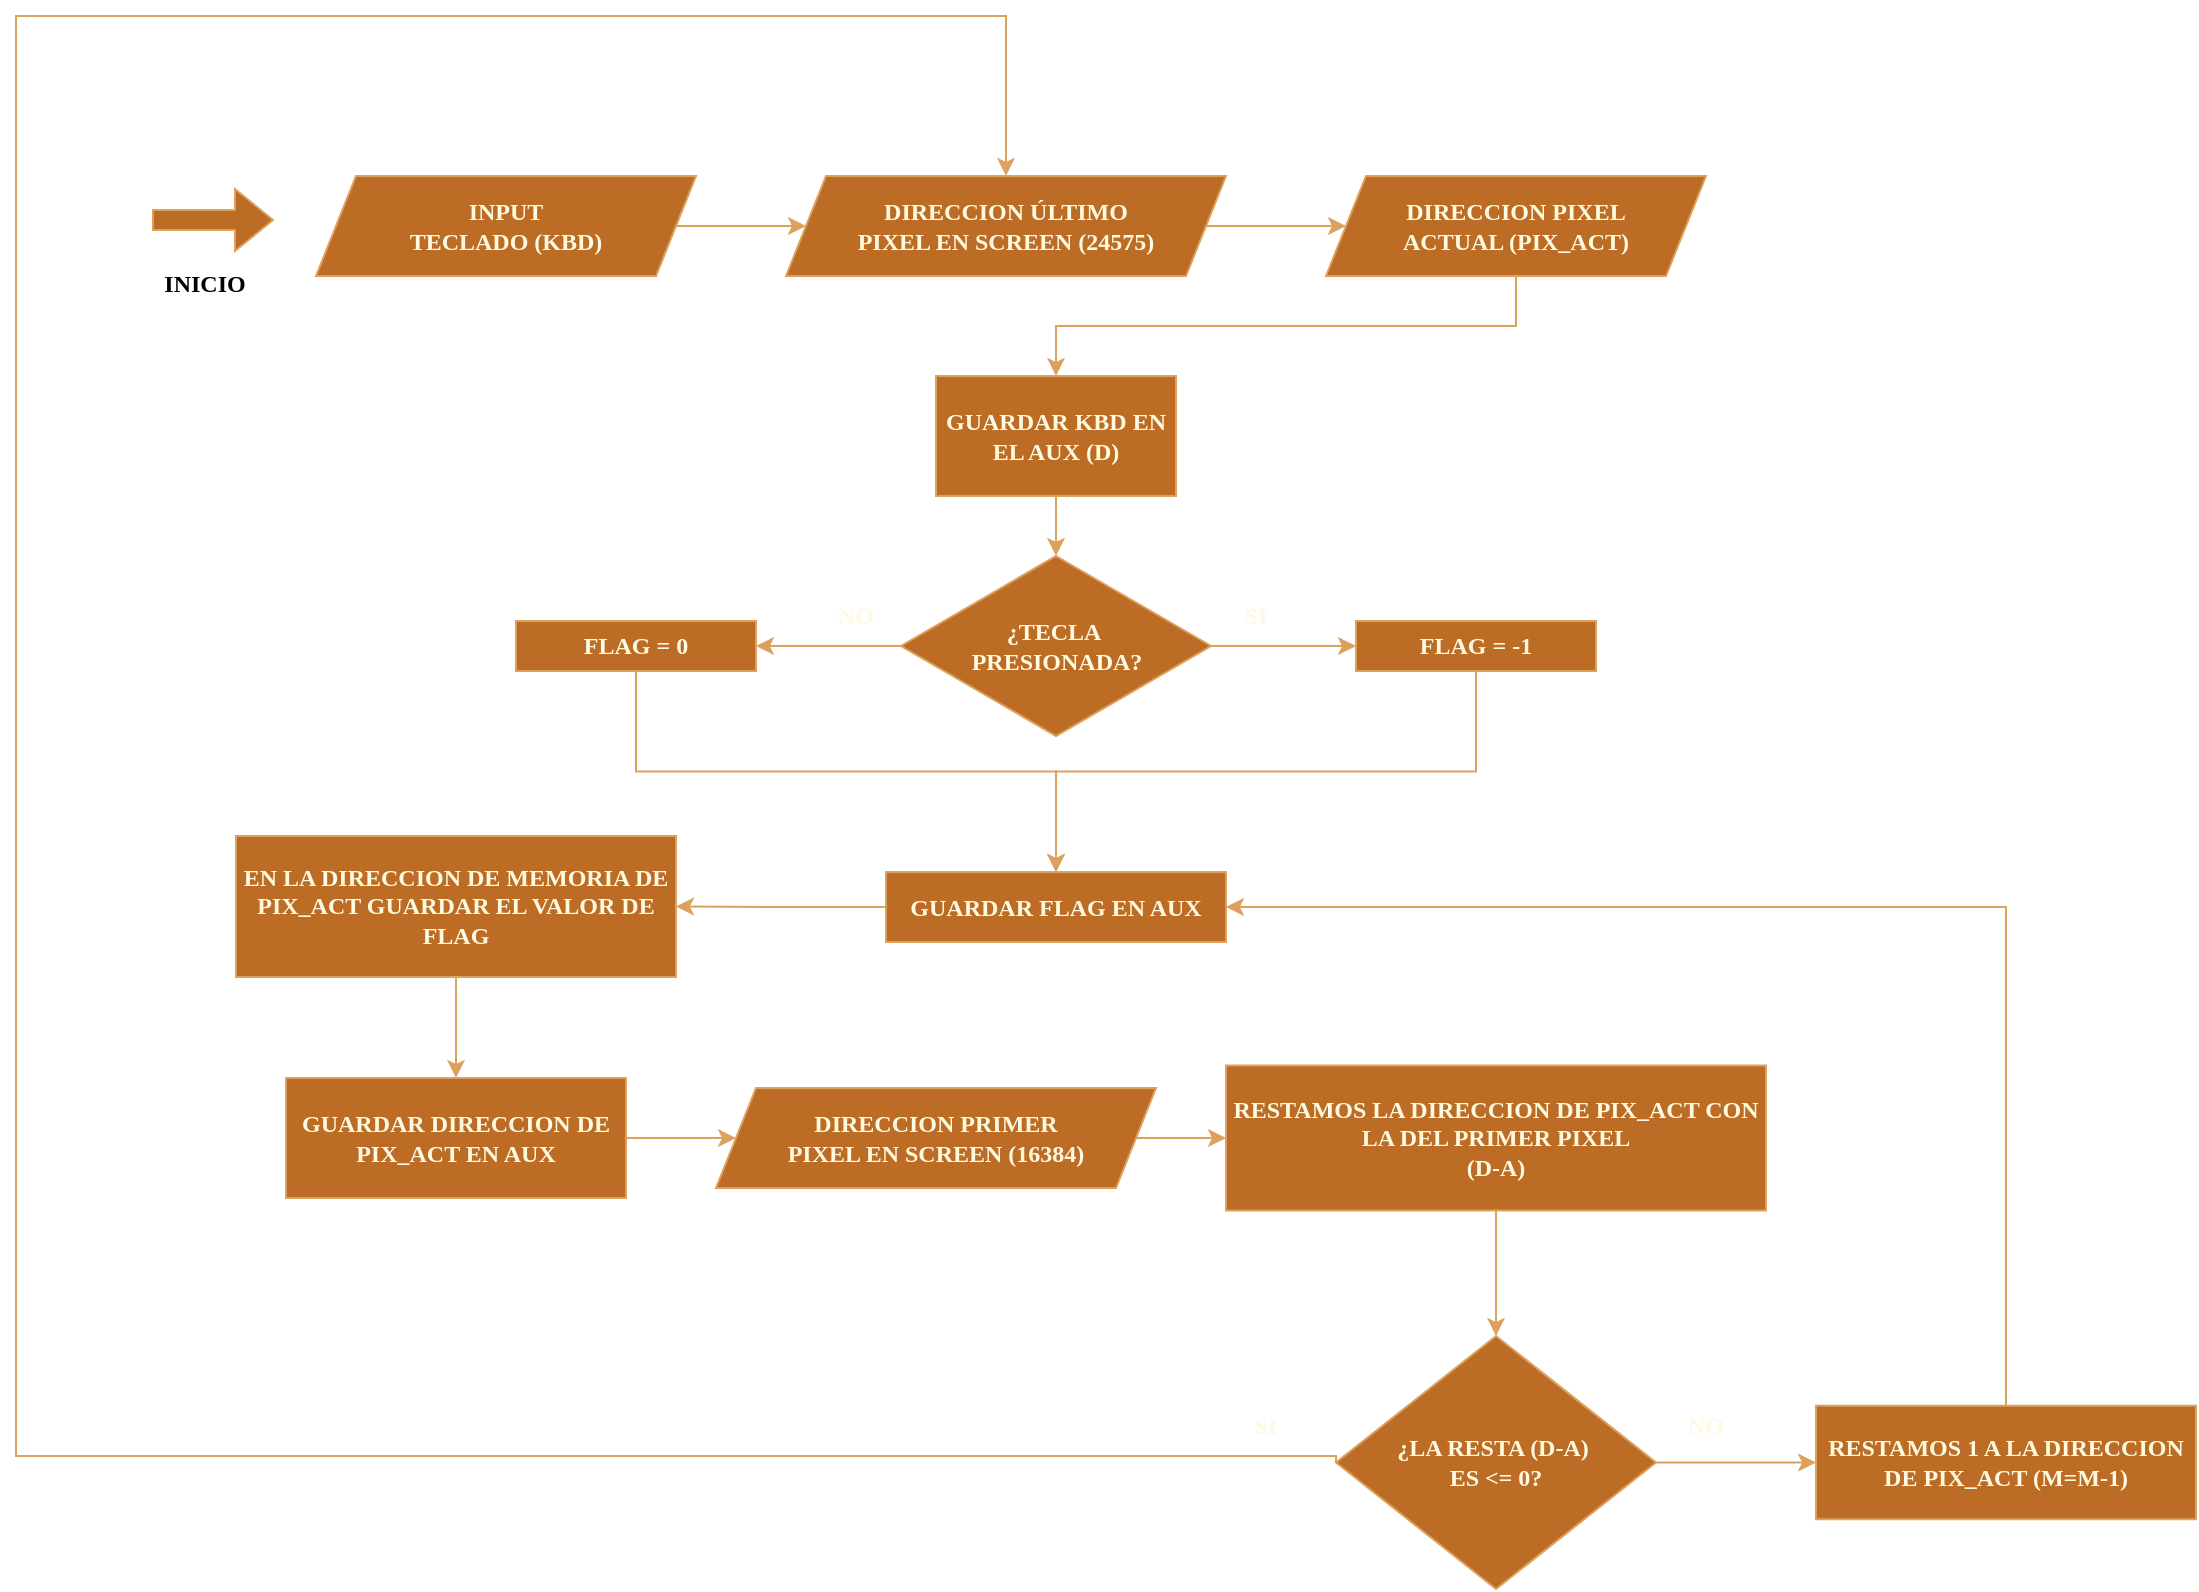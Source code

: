 <mxfile version="24.7.16">
  <diagram id="C5RBs43oDa-KdzZeNtuy" name="Page-1">
    <mxGraphModel dx="1925" dy="1205" grid="0" gridSize="10" guides="1" tooltips="1" connect="1" arrows="1" fold="1" page="0" pageScale="1" pageWidth="827" pageHeight="1169" background="#FFFFFF" math="0" shadow="0">
      <root>
        <mxCell id="WIyWlLk6GJQsqaUBKTNV-0" />
        <mxCell id="WIyWlLk6GJQsqaUBKTNV-1" parent="WIyWlLk6GJQsqaUBKTNV-0" />
        <mxCell id="tv2J-FE0nnP710K55CML-6" style="edgeStyle=orthogonalEdgeStyle;rounded=0;orthogonalLoop=1;jettySize=auto;html=1;exitX=1;exitY=0.5;exitDx=0;exitDy=0;labelBackgroundColor=none;strokeColor=#DDA15E;fontColor=default;" edge="1" parent="WIyWlLk6GJQsqaUBKTNV-1" source="tv2J-FE0nnP710K55CML-1" target="tv2J-FE0nnP710K55CML-3">
          <mxGeometry relative="1" as="geometry" />
        </mxCell>
        <mxCell id="tv2J-FE0nnP710K55CML-1" value="INPUT&lt;div&gt;TECLADO (KBD)&lt;/div&gt;" style="shape=parallelogram;perimeter=parallelogramPerimeter;whiteSpace=wrap;html=1;fixedSize=1;fontStyle=1;fontFamily=Verdana;labelBackgroundColor=none;fillColor=#BC6C25;strokeColor=#DDA15E;fontColor=#FEFAE0;" vertex="1" parent="WIyWlLk6GJQsqaUBKTNV-1">
          <mxGeometry x="-63" width="190" height="50" as="geometry" />
        </mxCell>
        <mxCell id="tv2J-FE0nnP710K55CML-8" style="edgeStyle=orthogonalEdgeStyle;rounded=0;orthogonalLoop=1;jettySize=auto;html=1;exitX=1;exitY=0.5;exitDx=0;exitDy=0;entryX=0;entryY=0.5;entryDx=0;entryDy=0;labelBackgroundColor=none;strokeColor=#DDA15E;fontColor=default;" edge="1" parent="WIyWlLk6GJQsqaUBKTNV-1" source="tv2J-FE0nnP710K55CML-3" target="tv2J-FE0nnP710K55CML-7">
          <mxGeometry relative="1" as="geometry" />
        </mxCell>
        <mxCell id="tv2J-FE0nnP710K55CML-3" value="DIRECCION ÚLTIMO&lt;div&gt;PIXEL EN SCREEN (24575)&lt;/div&gt;" style="shape=parallelogram;perimeter=parallelogramPerimeter;whiteSpace=wrap;html=1;fixedSize=1;fontStyle=1;fontFamily=Verdana;labelBackgroundColor=none;fillColor=#BC6C25;strokeColor=#DDA15E;fontColor=#FEFAE0;" vertex="1" parent="WIyWlLk6GJQsqaUBKTNV-1">
          <mxGeometry x="172" width="220" height="50" as="geometry" />
        </mxCell>
        <mxCell id="tv2J-FE0nnP710K55CML-10" value="" style="edgeStyle=orthogonalEdgeStyle;rounded=0;orthogonalLoop=1;jettySize=auto;html=1;exitX=0.5;exitY=1;exitDx=0;exitDy=0;labelBackgroundColor=none;strokeColor=#DDA15E;fontColor=default;" edge="1" parent="WIyWlLk6GJQsqaUBKTNV-1" source="tv2J-FE0nnP710K55CML-7" target="tv2J-FE0nnP710K55CML-9">
          <mxGeometry relative="1" as="geometry" />
        </mxCell>
        <mxCell id="tv2J-FE0nnP710K55CML-7" value="DIRECCION PIXEL&lt;div&gt;ACTUAL (PIX_ACT)&lt;/div&gt;" style="shape=parallelogram;perimeter=parallelogramPerimeter;whiteSpace=wrap;html=1;fixedSize=1;fontStyle=1;fontFamily=Verdana;labelBackgroundColor=none;fillColor=#BC6C25;strokeColor=#DDA15E;fontColor=#FEFAE0;" vertex="1" parent="WIyWlLk6GJQsqaUBKTNV-1">
          <mxGeometry x="442" width="190" height="50" as="geometry" />
        </mxCell>
        <mxCell id="tv2J-FE0nnP710K55CML-12" value="" style="edgeStyle=orthogonalEdgeStyle;rounded=0;orthogonalLoop=1;jettySize=auto;html=1;labelBackgroundColor=none;strokeColor=#DDA15E;fontColor=default;" edge="1" parent="WIyWlLk6GJQsqaUBKTNV-1" source="tv2J-FE0nnP710K55CML-9" target="tv2J-FE0nnP710K55CML-11">
          <mxGeometry relative="1" as="geometry" />
        </mxCell>
        <mxCell id="tv2J-FE0nnP710K55CML-9" value="GUARDAR KBD EN EL AUX (D)" style="whiteSpace=wrap;html=1;fontFamily=Verdana;fontStyle=1;labelBackgroundColor=none;fillColor=#BC6C25;strokeColor=#DDA15E;fontColor=#FEFAE0;" vertex="1" parent="WIyWlLk6GJQsqaUBKTNV-1">
          <mxGeometry x="247" y="100" width="120" height="60" as="geometry" />
        </mxCell>
        <mxCell id="tv2J-FE0nnP710K55CML-14" value="" style="edgeStyle=orthogonalEdgeStyle;rounded=0;orthogonalLoop=1;jettySize=auto;html=1;labelBackgroundColor=none;strokeColor=#DDA15E;fontColor=default;" edge="1" parent="WIyWlLk6GJQsqaUBKTNV-1" source="tv2J-FE0nnP710K55CML-11" target="tv2J-FE0nnP710K55CML-13">
          <mxGeometry relative="1" as="geometry" />
        </mxCell>
        <mxCell id="tv2J-FE0nnP710K55CML-17" value="" style="edgeStyle=orthogonalEdgeStyle;rounded=0;orthogonalLoop=1;jettySize=auto;html=1;labelBackgroundColor=none;strokeColor=#DDA15E;fontColor=default;" edge="1" parent="WIyWlLk6GJQsqaUBKTNV-1" source="tv2J-FE0nnP710K55CML-11" target="tv2J-FE0nnP710K55CML-16">
          <mxGeometry relative="1" as="geometry" />
        </mxCell>
        <mxCell id="tv2J-FE0nnP710K55CML-11" value="¿TECLA&amp;nbsp;&lt;div&gt;PRESIONADA?&lt;/div&gt;" style="rhombus;whiteSpace=wrap;html=1;fontFamily=Verdana;fontStyle=1;labelBackgroundColor=none;fillColor=#BC6C25;strokeColor=#DDA15E;fontColor=#FEFAE0;" vertex="1" parent="WIyWlLk6GJQsqaUBKTNV-1">
          <mxGeometry x="229.5" y="190" width="155" height="90" as="geometry" />
        </mxCell>
        <mxCell id="tv2J-FE0nnP710K55CML-23" style="edgeStyle=orthogonalEdgeStyle;rounded=0;orthogonalLoop=1;jettySize=auto;html=1;exitX=0.5;exitY=1;exitDx=0;exitDy=0;labelBackgroundColor=none;strokeColor=#DDA15E;fontColor=default;" edge="1" parent="WIyWlLk6GJQsqaUBKTNV-1" source="tv2J-FE0nnP710K55CML-13" target="tv2J-FE0nnP710K55CML-20">
          <mxGeometry relative="1" as="geometry" />
        </mxCell>
        <mxCell id="tv2J-FE0nnP710K55CML-13" value="FLAG = -1" style="whiteSpace=wrap;html=1;fontFamily=Verdana;fontStyle=1;labelBackgroundColor=none;fillColor=#BC6C25;strokeColor=#DDA15E;fontColor=#FEFAE0;" vertex="1" parent="WIyWlLk6GJQsqaUBKTNV-1">
          <mxGeometry x="457" y="222.5" width="120" height="25" as="geometry" />
        </mxCell>
        <mxCell id="tv2J-FE0nnP710K55CML-15" value="&lt;b&gt;&lt;font face=&quot;Verdana&quot;&gt;SI&lt;/font&gt;&lt;/b&gt;" style="text;strokeColor=none;align=center;fillColor=none;html=1;verticalAlign=middle;whiteSpace=wrap;rounded=0;labelBackgroundColor=none;fontColor=#FEFAE0;" vertex="1" parent="WIyWlLk6GJQsqaUBKTNV-1">
          <mxGeometry x="377" y="205" width="60" height="30" as="geometry" />
        </mxCell>
        <mxCell id="tv2J-FE0nnP710K55CML-21" style="edgeStyle=orthogonalEdgeStyle;rounded=0;orthogonalLoop=1;jettySize=auto;html=1;exitX=0.5;exitY=1;exitDx=0;exitDy=0;entryX=0.5;entryY=0;entryDx=0;entryDy=0;labelBackgroundColor=none;strokeColor=#DDA15E;fontColor=default;" edge="1" parent="WIyWlLk6GJQsqaUBKTNV-1" source="tv2J-FE0nnP710K55CML-16" target="tv2J-FE0nnP710K55CML-20">
          <mxGeometry relative="1" as="geometry" />
        </mxCell>
        <mxCell id="tv2J-FE0nnP710K55CML-16" value="FLAG = 0" style="whiteSpace=wrap;html=1;fontFamily=Verdana;fontStyle=1;labelBackgroundColor=none;fillColor=#BC6C25;strokeColor=#DDA15E;fontColor=#FEFAE0;" vertex="1" parent="WIyWlLk6GJQsqaUBKTNV-1">
          <mxGeometry x="37" y="222.5" width="120" height="25" as="geometry" />
        </mxCell>
        <mxCell id="tv2J-FE0nnP710K55CML-18" value="&lt;b&gt;&lt;font face=&quot;Verdana&quot;&gt;NO&lt;/font&gt;&lt;/b&gt;" style="text;strokeColor=none;align=center;fillColor=none;html=1;verticalAlign=middle;whiteSpace=wrap;rounded=0;labelBackgroundColor=none;fontColor=#FEFAE0;" vertex="1" parent="WIyWlLk6GJQsqaUBKTNV-1">
          <mxGeometry x="177" y="205" width="60" height="30" as="geometry" />
        </mxCell>
        <mxCell id="tv2J-FE0nnP710K55CML-25" value="" style="edgeStyle=orthogonalEdgeStyle;rounded=0;orthogonalLoop=1;jettySize=auto;html=1;entryX=1;entryY=0.5;entryDx=0;entryDy=0;labelBackgroundColor=none;strokeColor=#DDA15E;fontColor=default;" edge="1" parent="WIyWlLk6GJQsqaUBKTNV-1" source="tv2J-FE0nnP710K55CML-20" target="tv2J-FE0nnP710K55CML-24">
          <mxGeometry relative="1" as="geometry" />
        </mxCell>
        <mxCell id="tv2J-FE0nnP710K55CML-20" value="GUARDAR FLAG EN AUX" style="whiteSpace=wrap;html=1;fontFamily=Verdana;fontStyle=1;labelBackgroundColor=none;fillColor=#BC6C25;strokeColor=#DDA15E;fontColor=#FEFAE0;" vertex="1" parent="WIyWlLk6GJQsqaUBKTNV-1">
          <mxGeometry x="222" y="348" width="170" height="35" as="geometry" />
        </mxCell>
        <mxCell id="tv2J-FE0nnP710K55CML-27" value="" style="edgeStyle=orthogonalEdgeStyle;rounded=0;orthogonalLoop=1;jettySize=auto;html=1;exitX=0.5;exitY=1;exitDx=0;exitDy=0;labelBackgroundColor=none;strokeColor=#DDA15E;fontColor=default;" edge="1" parent="WIyWlLk6GJQsqaUBKTNV-1" source="tv2J-FE0nnP710K55CML-24" target="tv2J-FE0nnP710K55CML-26">
          <mxGeometry relative="1" as="geometry" />
        </mxCell>
        <mxCell id="tv2J-FE0nnP710K55CML-24" value="EN LA DIRECCION DE MEMORIA DE PIX_ACT GUARDAR EL VALOR DE FLAG" style="whiteSpace=wrap;html=1;fontFamily=Verdana;fontStyle=1;labelBackgroundColor=none;fillColor=#BC6C25;strokeColor=#DDA15E;fontColor=#FEFAE0;" vertex="1" parent="WIyWlLk6GJQsqaUBKTNV-1">
          <mxGeometry x="-103" y="330" width="220" height="70.5" as="geometry" />
        </mxCell>
        <mxCell id="tv2J-FE0nnP710K55CML-30" style="edgeStyle=orthogonalEdgeStyle;rounded=0;orthogonalLoop=1;jettySize=auto;html=1;exitX=1;exitY=0.5;exitDx=0;exitDy=0;entryX=0;entryY=0.5;entryDx=0;entryDy=0;labelBackgroundColor=none;strokeColor=#DDA15E;fontColor=default;" edge="1" parent="WIyWlLk6GJQsqaUBKTNV-1" source="tv2J-FE0nnP710K55CML-26" target="tv2J-FE0nnP710K55CML-29">
          <mxGeometry relative="1" as="geometry" />
        </mxCell>
        <mxCell id="tv2J-FE0nnP710K55CML-26" value="GUARDAR DIRECCION DE PIX_ACT EN AUX" style="whiteSpace=wrap;html=1;fontFamily=Verdana;fontStyle=1;labelBackgroundColor=none;fillColor=#BC6C25;strokeColor=#DDA15E;fontColor=#FEFAE0;" vertex="1" parent="WIyWlLk6GJQsqaUBKTNV-1">
          <mxGeometry x="-78" y="451" width="170" height="60" as="geometry" />
        </mxCell>
        <mxCell id="tv2J-FE0nnP710K55CML-32" value="" style="edgeStyle=orthogonalEdgeStyle;rounded=0;orthogonalLoop=1;jettySize=auto;html=1;exitX=1;exitY=0.5;exitDx=0;exitDy=0;labelBackgroundColor=none;strokeColor=#DDA15E;fontColor=default;" edge="1" parent="WIyWlLk6GJQsqaUBKTNV-1" source="tv2J-FE0nnP710K55CML-29" target="tv2J-FE0nnP710K55CML-31">
          <mxGeometry relative="1" as="geometry" />
        </mxCell>
        <mxCell id="tv2J-FE0nnP710K55CML-29" value="DIRECCION PRIMER&lt;div&gt;PIXEL EN SCREEN (16384)&lt;/div&gt;" style="shape=parallelogram;perimeter=parallelogramPerimeter;whiteSpace=wrap;html=1;fixedSize=1;fontStyle=1;fontFamily=Verdana;labelBackgroundColor=none;fillColor=#BC6C25;strokeColor=#DDA15E;fontColor=#FEFAE0;" vertex="1" parent="WIyWlLk6GJQsqaUBKTNV-1">
          <mxGeometry x="137" y="456" width="220" height="50" as="geometry" />
        </mxCell>
        <mxCell id="tv2J-FE0nnP710K55CML-34" value="" style="edgeStyle=orthogonalEdgeStyle;rounded=0;orthogonalLoop=1;jettySize=auto;html=1;labelBackgroundColor=none;strokeColor=#DDA15E;fontColor=default;" edge="1" parent="WIyWlLk6GJQsqaUBKTNV-1" source="tv2J-FE0nnP710K55CML-31" target="tv2J-FE0nnP710K55CML-33">
          <mxGeometry relative="1" as="geometry" />
        </mxCell>
        <mxCell id="tv2J-FE0nnP710K55CML-31" value="RESTAMOS LA DIRECCION DE PIX_ACT CON LA DEL PRIMER PIXEL&lt;div&gt;(D-A)&lt;/div&gt;" style="whiteSpace=wrap;html=1;fontFamily=Verdana;fontStyle=1;labelBackgroundColor=none;fillColor=#BC6C25;strokeColor=#DDA15E;fontColor=#FEFAE0;" vertex="1" parent="WIyWlLk6GJQsqaUBKTNV-1">
          <mxGeometry x="392" y="444.75" width="270" height="72.5" as="geometry" />
        </mxCell>
        <mxCell id="tv2J-FE0nnP710K55CML-41" value="" style="edgeStyle=orthogonalEdgeStyle;rounded=0;orthogonalLoop=1;jettySize=auto;html=1;labelBackgroundColor=none;strokeColor=#DDA15E;fontColor=default;" edge="1" parent="WIyWlLk6GJQsqaUBKTNV-1" source="tv2J-FE0nnP710K55CML-33" target="tv2J-FE0nnP710K55CML-40">
          <mxGeometry relative="1" as="geometry" />
        </mxCell>
        <mxCell id="tv2J-FE0nnP710K55CML-43" style="edgeStyle=orthogonalEdgeStyle;rounded=0;orthogonalLoop=1;jettySize=auto;html=1;exitX=0;exitY=0.5;exitDx=0;exitDy=0;entryX=0.5;entryY=0;entryDx=0;entryDy=0;labelBackgroundColor=none;strokeColor=#DDA15E;fontColor=default;" edge="1" parent="WIyWlLk6GJQsqaUBKTNV-1" source="tv2J-FE0nnP710K55CML-33" target="tv2J-FE0nnP710K55CML-3">
          <mxGeometry relative="1" as="geometry">
            <mxPoint x="307" y="-80" as="targetPoint" />
            <Array as="points">
              <mxPoint x="447" y="640" />
              <mxPoint x="-213" y="640" />
              <mxPoint x="-213" y="-80" />
              <mxPoint x="282" y="-80" />
            </Array>
          </mxGeometry>
        </mxCell>
        <mxCell id="tv2J-FE0nnP710K55CML-33" value="¿LA RESTA (D-A)&amp;nbsp;&lt;div&gt;ES &amp;lt;= 0?&lt;/div&gt;" style="rhombus;whiteSpace=wrap;html=1;fontFamily=Verdana;fontStyle=1;labelBackgroundColor=none;fillColor=#BC6C25;strokeColor=#DDA15E;fontColor=#FEFAE0;" vertex="1" parent="WIyWlLk6GJQsqaUBKTNV-1">
          <mxGeometry x="447" y="580" width="160" height="126.5" as="geometry" />
        </mxCell>
        <mxCell id="tv2J-FE0nnP710K55CML-39" value="&lt;b&gt;&lt;font face=&quot;Verdana&quot;&gt;NO&lt;/font&gt;&lt;/b&gt;" style="text;strokeColor=none;align=center;fillColor=none;html=1;verticalAlign=middle;whiteSpace=wrap;rounded=0;labelBackgroundColor=none;fontColor=#FEFAE0;" vertex="1" parent="WIyWlLk6GJQsqaUBKTNV-1">
          <mxGeometry x="602" y="610" width="60" height="30" as="geometry" />
        </mxCell>
        <mxCell id="tv2J-FE0nnP710K55CML-42" style="edgeStyle=orthogonalEdgeStyle;rounded=0;orthogonalLoop=1;jettySize=auto;html=1;exitX=0.5;exitY=0;exitDx=0;exitDy=0;entryX=1;entryY=0.5;entryDx=0;entryDy=0;labelBackgroundColor=none;strokeColor=#DDA15E;fontColor=default;" edge="1" parent="WIyWlLk6GJQsqaUBKTNV-1" source="tv2J-FE0nnP710K55CML-40" target="tv2J-FE0nnP710K55CML-20">
          <mxGeometry relative="1" as="geometry">
            <mxPoint x="782" y="350" as="targetPoint" />
            <Array as="points">
              <mxPoint x="782" y="366" />
            </Array>
          </mxGeometry>
        </mxCell>
        <mxCell id="tv2J-FE0nnP710K55CML-40" value="RESTAMOS 1 A LA DIRECCION DE PIX_ACT (M=M-1)" style="whiteSpace=wrap;html=1;fontFamily=Verdana;fontStyle=1;labelBackgroundColor=none;fillColor=#BC6C25;strokeColor=#DDA15E;fontColor=#FEFAE0;" vertex="1" parent="WIyWlLk6GJQsqaUBKTNV-1">
          <mxGeometry x="687" y="614.87" width="190" height="56.75" as="geometry" />
        </mxCell>
        <mxCell id="tv2J-FE0nnP710K55CML-44" value="&lt;font face=&quot;Verdana&quot;&gt;&lt;b&gt;SI&lt;/b&gt;&lt;/font&gt;" style="text;strokeColor=none;align=center;fillColor=none;html=1;verticalAlign=middle;whiteSpace=wrap;rounded=0;labelBackgroundColor=none;fontColor=#FEFAE0;" vertex="1" parent="WIyWlLk6GJQsqaUBKTNV-1">
          <mxGeometry x="382" y="610" width="60" height="30" as="geometry" />
        </mxCell>
        <mxCell id="tv2J-FE0nnP710K55CML-45" value="" style="shape=flexArrow;endArrow=classic;html=1;rounded=0;strokeColor=#DDA15E;fontColor=#FEFAE0;fillColor=#BC6C25;" edge="1" parent="WIyWlLk6GJQsqaUBKTNV-1">
          <mxGeometry width="50" height="50" relative="1" as="geometry">
            <mxPoint x="-145" y="22" as="sourcePoint" />
            <mxPoint x="-84" y="22" as="targetPoint" />
          </mxGeometry>
        </mxCell>
        <mxCell id="tv2J-FE0nnP710K55CML-46" value="&lt;font&gt;INICIO&lt;/font&gt;" style="text;html=1;align=center;verticalAlign=middle;resizable=0;points=[];autosize=1;strokeColor=none;fillColor=none;fontColor=#000000;fontStyle=1;fontFamily=Verdana;" vertex="1" parent="WIyWlLk6GJQsqaUBKTNV-1">
          <mxGeometry x="-149" y="41" width="60" height="26" as="geometry" />
        </mxCell>
      </root>
    </mxGraphModel>
  </diagram>
</mxfile>

